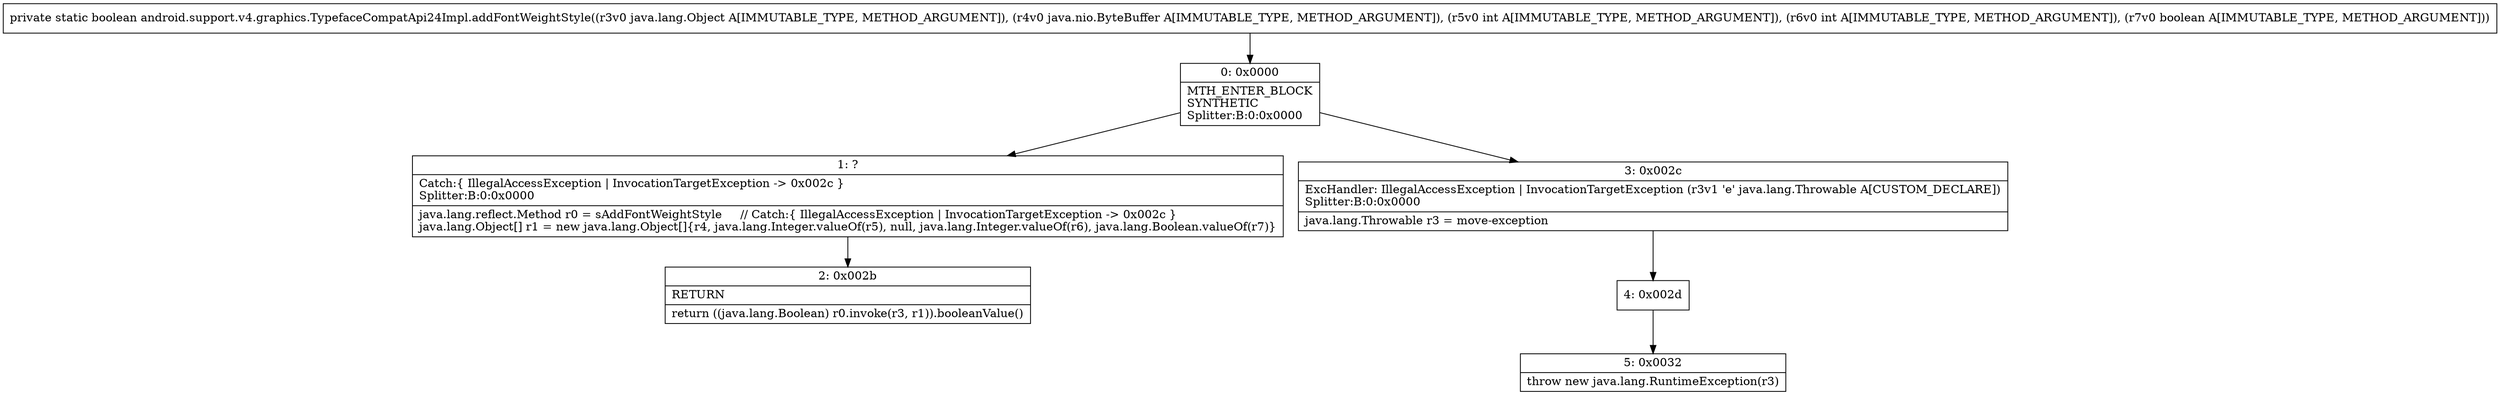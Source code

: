 digraph "CFG forandroid.support.v4.graphics.TypefaceCompatApi24Impl.addFontWeightStyle(Ljava\/lang\/Object;Ljava\/nio\/ByteBuffer;IIZ)Z" {
Node_0 [shape=record,label="{0\:\ 0x0000|MTH_ENTER_BLOCK\lSYNTHETIC\lSplitter:B:0:0x0000\l}"];
Node_1 [shape=record,label="{1\:\ ?|Catch:\{ IllegalAccessException \| InvocationTargetException \-\> 0x002c \}\lSplitter:B:0:0x0000\l|java.lang.reflect.Method r0 = sAddFontWeightStyle     \/\/ Catch:\{ IllegalAccessException \| InvocationTargetException \-\> 0x002c \}\ljava.lang.Object[] r1 = new java.lang.Object[]\{r4, java.lang.Integer.valueOf(r5), null, java.lang.Integer.valueOf(r6), java.lang.Boolean.valueOf(r7)\}\l}"];
Node_2 [shape=record,label="{2\:\ 0x002b|RETURN\l|return ((java.lang.Boolean) r0.invoke(r3, r1)).booleanValue()\l}"];
Node_3 [shape=record,label="{3\:\ 0x002c|ExcHandler: IllegalAccessException \| InvocationTargetException (r3v1 'e' java.lang.Throwable A[CUSTOM_DECLARE])\lSplitter:B:0:0x0000\l|java.lang.Throwable r3 = move\-exception\l}"];
Node_4 [shape=record,label="{4\:\ 0x002d}"];
Node_5 [shape=record,label="{5\:\ 0x0032|throw new java.lang.RuntimeException(r3)\l}"];
MethodNode[shape=record,label="{private static boolean android.support.v4.graphics.TypefaceCompatApi24Impl.addFontWeightStyle((r3v0 java.lang.Object A[IMMUTABLE_TYPE, METHOD_ARGUMENT]), (r4v0 java.nio.ByteBuffer A[IMMUTABLE_TYPE, METHOD_ARGUMENT]), (r5v0 int A[IMMUTABLE_TYPE, METHOD_ARGUMENT]), (r6v0 int A[IMMUTABLE_TYPE, METHOD_ARGUMENT]), (r7v0 boolean A[IMMUTABLE_TYPE, METHOD_ARGUMENT])) }"];
MethodNode -> Node_0;
Node_0 -> Node_1;
Node_0 -> Node_3;
Node_1 -> Node_2;
Node_3 -> Node_4;
Node_4 -> Node_5;
}

